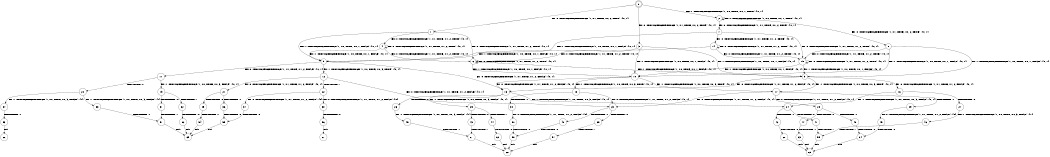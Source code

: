 digraph BCG {
size = "7, 10.5";
center = TRUE;
node [shape = circle];
0 [peripheries = 2];
0 -> 1 [label = "EX !0 !ATOMIC_EXCH_BRANCH (1, +1, TRUE, +0, 2, TRUE) !{0, 1}"];
0 -> 2 [label = "EX !1 !ATOMIC_EXCH_BRANCH (1, +0, TRUE, +0, 1, TRUE) !{0, 1}"];
0 -> 3 [label = "EX !0 !ATOMIC_EXCH_BRANCH (1, +1, TRUE, +0, 2, TRUE) !{0, 1}"];
1 -> 4 [label = "EX !0 !ATOMIC_EXCH_BRANCH (1, +1, TRUE, +1, 2, TRUE) !{0, 1}"];
1 -> 5 [label = "EX !1 !ATOMIC_EXCH_BRANCH (1, +0, TRUE, +0, 1, FALSE) !{0, 1}"];
1 -> 6 [label = "EX !0 !ATOMIC_EXCH_BRANCH (1, +1, TRUE, +1, 2, TRUE) !{0, 1}"];
2 -> 2 [label = "EX !1 !ATOMIC_EXCH_BRANCH (1, +0, TRUE, +0, 1, TRUE) !{0, 1}"];
2 -> 7 [label = "EX !0 !ATOMIC_EXCH_BRANCH (1, +1, TRUE, +0, 2, TRUE) !{0, 1}"];
2 -> 8 [label = "EX !0 !ATOMIC_EXCH_BRANCH (1, +1, TRUE, +0, 2, TRUE) !{0, 1}"];
3 -> 9 [label = "EX !1 !ATOMIC_EXCH_BRANCH (1, +0, TRUE, +0, 1, FALSE) !{0, 1}"];
3 -> 6 [label = "EX !0 !ATOMIC_EXCH_BRANCH (1, +1, TRUE, +1, 2, TRUE) !{0, 1}"];
3 -> 10 [label = "EX !1 !ATOMIC_EXCH_BRANCH (1, +0, TRUE, +0, 1, FALSE) !{0, 1}"];
4 -> 4 [label = "EX !0 !ATOMIC_EXCH_BRANCH (1, +1, TRUE, +1, 2, TRUE) !{0, 1}"];
4 -> 5 [label = "EX !1 !ATOMIC_EXCH_BRANCH (1, +0, TRUE, +0, 1, FALSE) !{0, 1}"];
4 -> 6 [label = "EX !0 !ATOMIC_EXCH_BRANCH (1, +1, TRUE, +1, 2, TRUE) !{0, 1}"];
5 -> 11 [label = "EX !0 !ATOMIC_EXCH_BRANCH (1, +1, TRUE, +1, 2, FALSE) !{0, 1}"];
5 -> 12 [label = "EX !1 !ATOMIC_EXCH_BRANCH (1, +0, TRUE, +0, 3, TRUE) !{0, 1}"];
5 -> 13 [label = "EX !0 !ATOMIC_EXCH_BRANCH (1, +1, TRUE, +1, 2, FALSE) !{0, 1}"];
6 -> 9 [label = "EX !1 !ATOMIC_EXCH_BRANCH (1, +0, TRUE, +0, 1, FALSE) !{0, 1}"];
6 -> 6 [label = "EX !0 !ATOMIC_EXCH_BRANCH (1, +1, TRUE, +1, 2, TRUE) !{0, 1}"];
6 -> 10 [label = "EX !1 !ATOMIC_EXCH_BRANCH (1, +0, TRUE, +0, 1, FALSE) !{0, 1}"];
7 -> 14 [label = "EX !0 !ATOMIC_EXCH_BRANCH (1, +1, TRUE, +1, 2, TRUE) !{0, 1}"];
7 -> 5 [label = "EX !1 !ATOMIC_EXCH_BRANCH (1, +0, TRUE, +0, 1, FALSE) !{0, 1}"];
7 -> 15 [label = "EX !0 !ATOMIC_EXCH_BRANCH (1, +1, TRUE, +1, 2, TRUE) !{0, 1}"];
8 -> 9 [label = "EX !1 !ATOMIC_EXCH_BRANCH (1, +0, TRUE, +0, 1, FALSE) !{0, 1}"];
8 -> 15 [label = "EX !0 !ATOMIC_EXCH_BRANCH (1, +1, TRUE, +1, 2, TRUE) !{0, 1}"];
8 -> 10 [label = "EX !1 !ATOMIC_EXCH_BRANCH (1, +0, TRUE, +0, 1, FALSE) !{0, 1}"];
9 -> 16 [label = "EX !0 !ATOMIC_EXCH_BRANCH (1, +1, TRUE, +1, 2, FALSE) !{0, 1}"];
9 -> 17 [label = "EX !1 !ATOMIC_EXCH_BRANCH (1, +0, TRUE, +0, 3, TRUE) !{0, 1}"];
9 -> 13 [label = "EX !0 !ATOMIC_EXCH_BRANCH (1, +1, TRUE, +1, 2, FALSE) !{0, 1}"];
10 -> 17 [label = "EX !1 !ATOMIC_EXCH_BRANCH (1, +0, TRUE, +0, 3, TRUE) !{0, 1}"];
10 -> 13 [label = "EX !0 !ATOMIC_EXCH_BRANCH (1, +1, TRUE, +1, 2, FALSE) !{0, 1}"];
10 -> 18 [label = "EX !1 !ATOMIC_EXCH_BRANCH (1, +0, TRUE, +0, 3, TRUE) !{0, 1}"];
11 -> 19 [label = "EX !1 !ATOMIC_EXCH_BRANCH (1, +0, TRUE, +0, 3, FALSE) !{0, 1}"];
11 -> 20 [label = "TERMINATE !0"];
12 -> 21 [label = "EX !0 !ATOMIC_EXCH_BRANCH (1, +1, TRUE, +1, 2, FALSE) !{0, 1}"];
12 -> 22 [label = "TERMINATE !1"];
12 -> 23 [label = "EX !0 !ATOMIC_EXCH_BRANCH (1, +1, TRUE, +1, 2, FALSE) !{0, 1}"];
13 -> 24 [label = "EX !1 !ATOMIC_EXCH_BRANCH (1, +0, TRUE, +0, 3, FALSE) !{0, 1}"];
13 -> 25 [label = "EX !1 !ATOMIC_EXCH_BRANCH (1, +0, TRUE, +0, 3, FALSE) !{0, 1}"];
13 -> 26 [label = "TERMINATE !0"];
14 -> 14 [label = "EX !0 !ATOMIC_EXCH_BRANCH (1, +1, TRUE, +1, 2, TRUE) !{0, 1}"];
14 -> 5 [label = "EX !1 !ATOMIC_EXCH_BRANCH (1, +0, TRUE, +0, 1, FALSE) !{0, 1}"];
14 -> 15 [label = "EX !0 !ATOMIC_EXCH_BRANCH (1, +1, TRUE, +1, 2, TRUE) !{0, 1}"];
15 -> 9 [label = "EX !1 !ATOMIC_EXCH_BRANCH (1, +0, TRUE, +0, 1, FALSE) !{0, 1}"];
15 -> 15 [label = "EX !0 !ATOMIC_EXCH_BRANCH (1, +1, TRUE, +1, 2, TRUE) !{0, 1}"];
15 -> 10 [label = "EX !1 !ATOMIC_EXCH_BRANCH (1, +0, TRUE, +0, 1, FALSE) !{0, 1}"];
16 -> 24 [label = "EX !1 !ATOMIC_EXCH_BRANCH (1, +0, TRUE, +0, 3, FALSE) !{0, 1}"];
16 -> 27 [label = "TERMINATE !0"];
17 -> 28 [label = "EX !0 !ATOMIC_EXCH_BRANCH (1, +1, TRUE, +1, 2, FALSE) !{0, 1}"];
17 -> 29 [label = "TERMINATE !1"];
17 -> 23 [label = "EX !0 !ATOMIC_EXCH_BRANCH (1, +1, TRUE, +1, 2, FALSE) !{0, 1}"];
18 -> 23 [label = "EX !0 !ATOMIC_EXCH_BRANCH (1, +1, TRUE, +1, 2, FALSE) !{0, 1}"];
18 -> 30 [label = "TERMINATE !1"];
19 -> 31 [label = "TERMINATE !0"];
19 -> 32 [label = "TERMINATE !1"];
20 -> 33 [label = "EX !1 !ATOMIC_EXCH_BRANCH (1, +0, TRUE, +0, 3, FALSE) !{1}"];
20 -> 34 [label = "EX !1 !ATOMIC_EXCH_BRANCH (1, +0, TRUE, +0, 3, FALSE) !{1}"];
21 -> 35 [label = "TERMINATE !0"];
21 -> 36 [label = "TERMINATE !1"];
22 -> 37 [label = "EX !0 !ATOMIC_EXCH_BRANCH (1, +1, TRUE, +1, 2, FALSE) !{0}"];
22 -> 38 [label = "EX !0 !ATOMIC_EXCH_BRANCH (1, +1, TRUE, +1, 2, FALSE) !{0}"];
23 -> 39 [label = "TERMINATE !0"];
23 -> 40 [label = "TERMINATE !1"];
24 -> 41 [label = "TERMINATE !0"];
24 -> 42 [label = "TERMINATE !1"];
25 -> 43 [label = "TERMINATE !0"];
25 -> 44 [label = "TERMINATE !1"];
26 -> 45 [label = "EX !1 !ATOMIC_EXCH_BRANCH (1, +0, TRUE, +0, 3, FALSE) !{1}"];
27 -> 46 [label = "EX !1 !ATOMIC_EXCH_BRANCH (1, +0, TRUE, +0, 3, FALSE) !{1}"];
28 -> 47 [label = "TERMINATE !0"];
28 -> 48 [label = "TERMINATE !1"];
29 -> 49 [label = "EX !0 !ATOMIC_EXCH_BRANCH (1, +1, TRUE, +1, 2, FALSE) !{0}"];
30 -> 50 [label = "EX !0 !ATOMIC_EXCH_BRANCH (1, +1, TRUE, +1, 2, FALSE) !{0}"];
31 -> 51 [label = "TERMINATE !1"];
32 -> 52 [label = "TERMINATE !0"];
33 -> 51 [label = "TERMINATE !1"];
34 -> 53 [label = "TERMINATE !1"];
35 -> 54 [label = "TERMINATE !1"];
36 -> 55 [label = "TERMINATE !0"];
37 -> 55 [label = "TERMINATE !0"];
38 -> 56 [label = "TERMINATE !0"];
39 -> 57 [label = "TERMINATE !1"];
40 -> 58 [label = "TERMINATE !0"];
41 -> 59 [label = "TERMINATE !1"];
42 -> 60 [label = "TERMINATE !0"];
43 -> 61 [label = "TERMINATE !1"];
44 -> 62 [label = "TERMINATE !0"];
45 -> 61 [label = "TERMINATE !1"];
46 -> 59 [label = "TERMINATE !1"];
47 -> 63 [label = "TERMINATE !1"];
48 -> 64 [label = "TERMINATE !0"];
49 -> 64 [label = "TERMINATE !0"];
50 -> 58 [label = "TERMINATE !0"];
51 -> 65 [label = "exit"];
52 -> 65 [label = "exit"];
53 -> 66 [label = "exit"];
54 -> 65 [label = "exit"];
55 -> 65 [label = "exit"];
56 -> 67 [label = "exit"];
57 -> 68 [label = "exit"];
58 -> 68 [label = "exit"];
59 -> 69 [label = "exit"];
60 -> 69 [label = "exit"];
61 -> 68 [label = "exit"];
62 -> 68 [label = "exit"];
63 -> 69 [label = "exit"];
64 -> 69 [label = "exit"];
}
